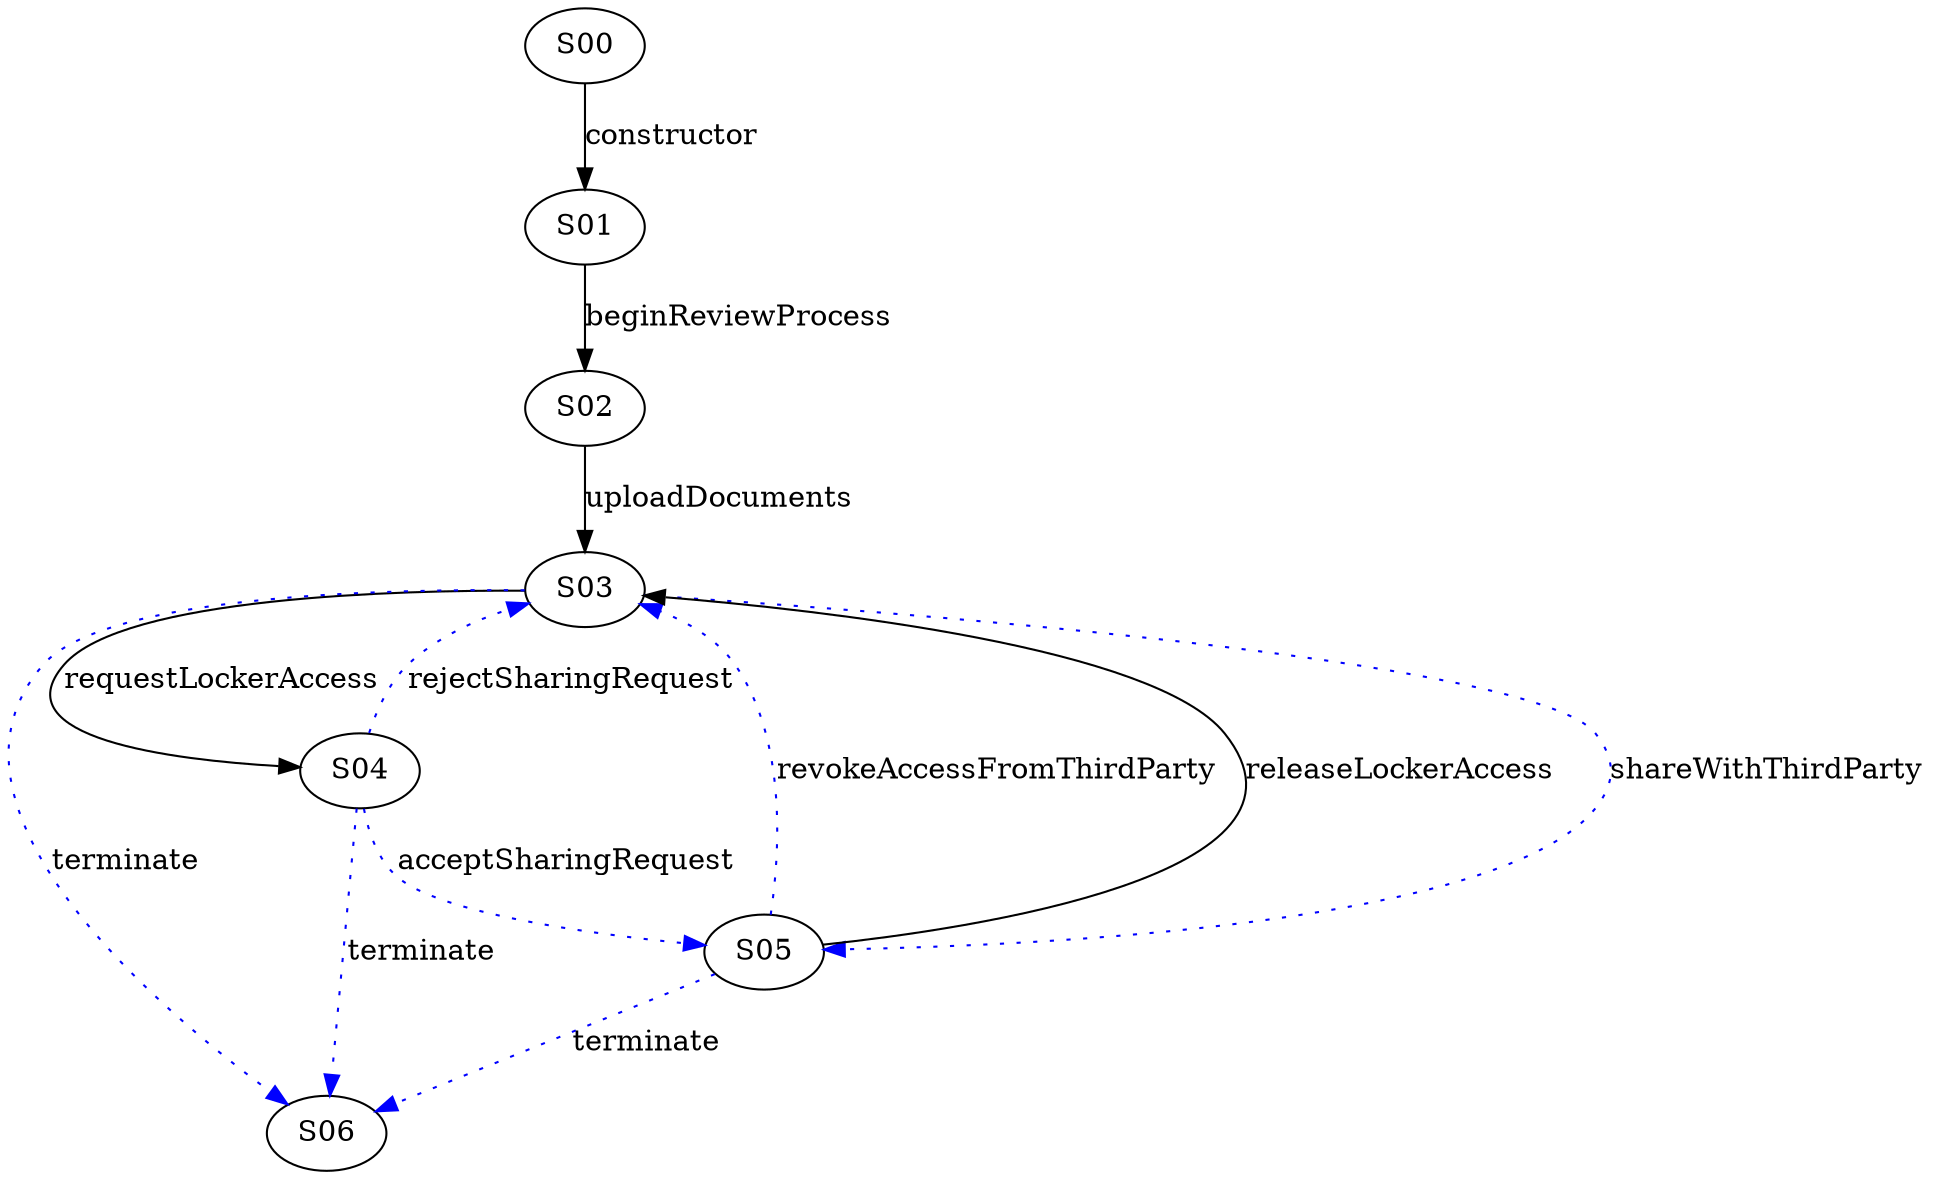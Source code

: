 digraph {



S00->S01 [label="constructor", style="", color="black"]
S02->S03 [label="uploadDocuments", style="", color="black"]
S01->S02 [label="beginReviewProcess", style="", color="black"]
S04->S06 [label="terminate", style="dotted", color="blue"]
S04->S03 [label="rejectSharingRequest", style="dotted", color="blue"]
S04->S05 [label="acceptSharingRequest", style="dotted", color="blue"]
S03->S04 [label="requestLockerAccess", style="", color="black"]
S03->S06 [label="terminate", style="dotted", color="blue"]
S03->S05 [label="shareWithThirdParty", style="dotted", color="blue"]
S05->S06 [label="terminate", style="dotted", color="blue"]
S05->S03 [label="revokeAccessFromThirdParty", style="dotted", color="blue"]
S05->S03 [label="releaseLockerAccess", style="", color="black"]
}